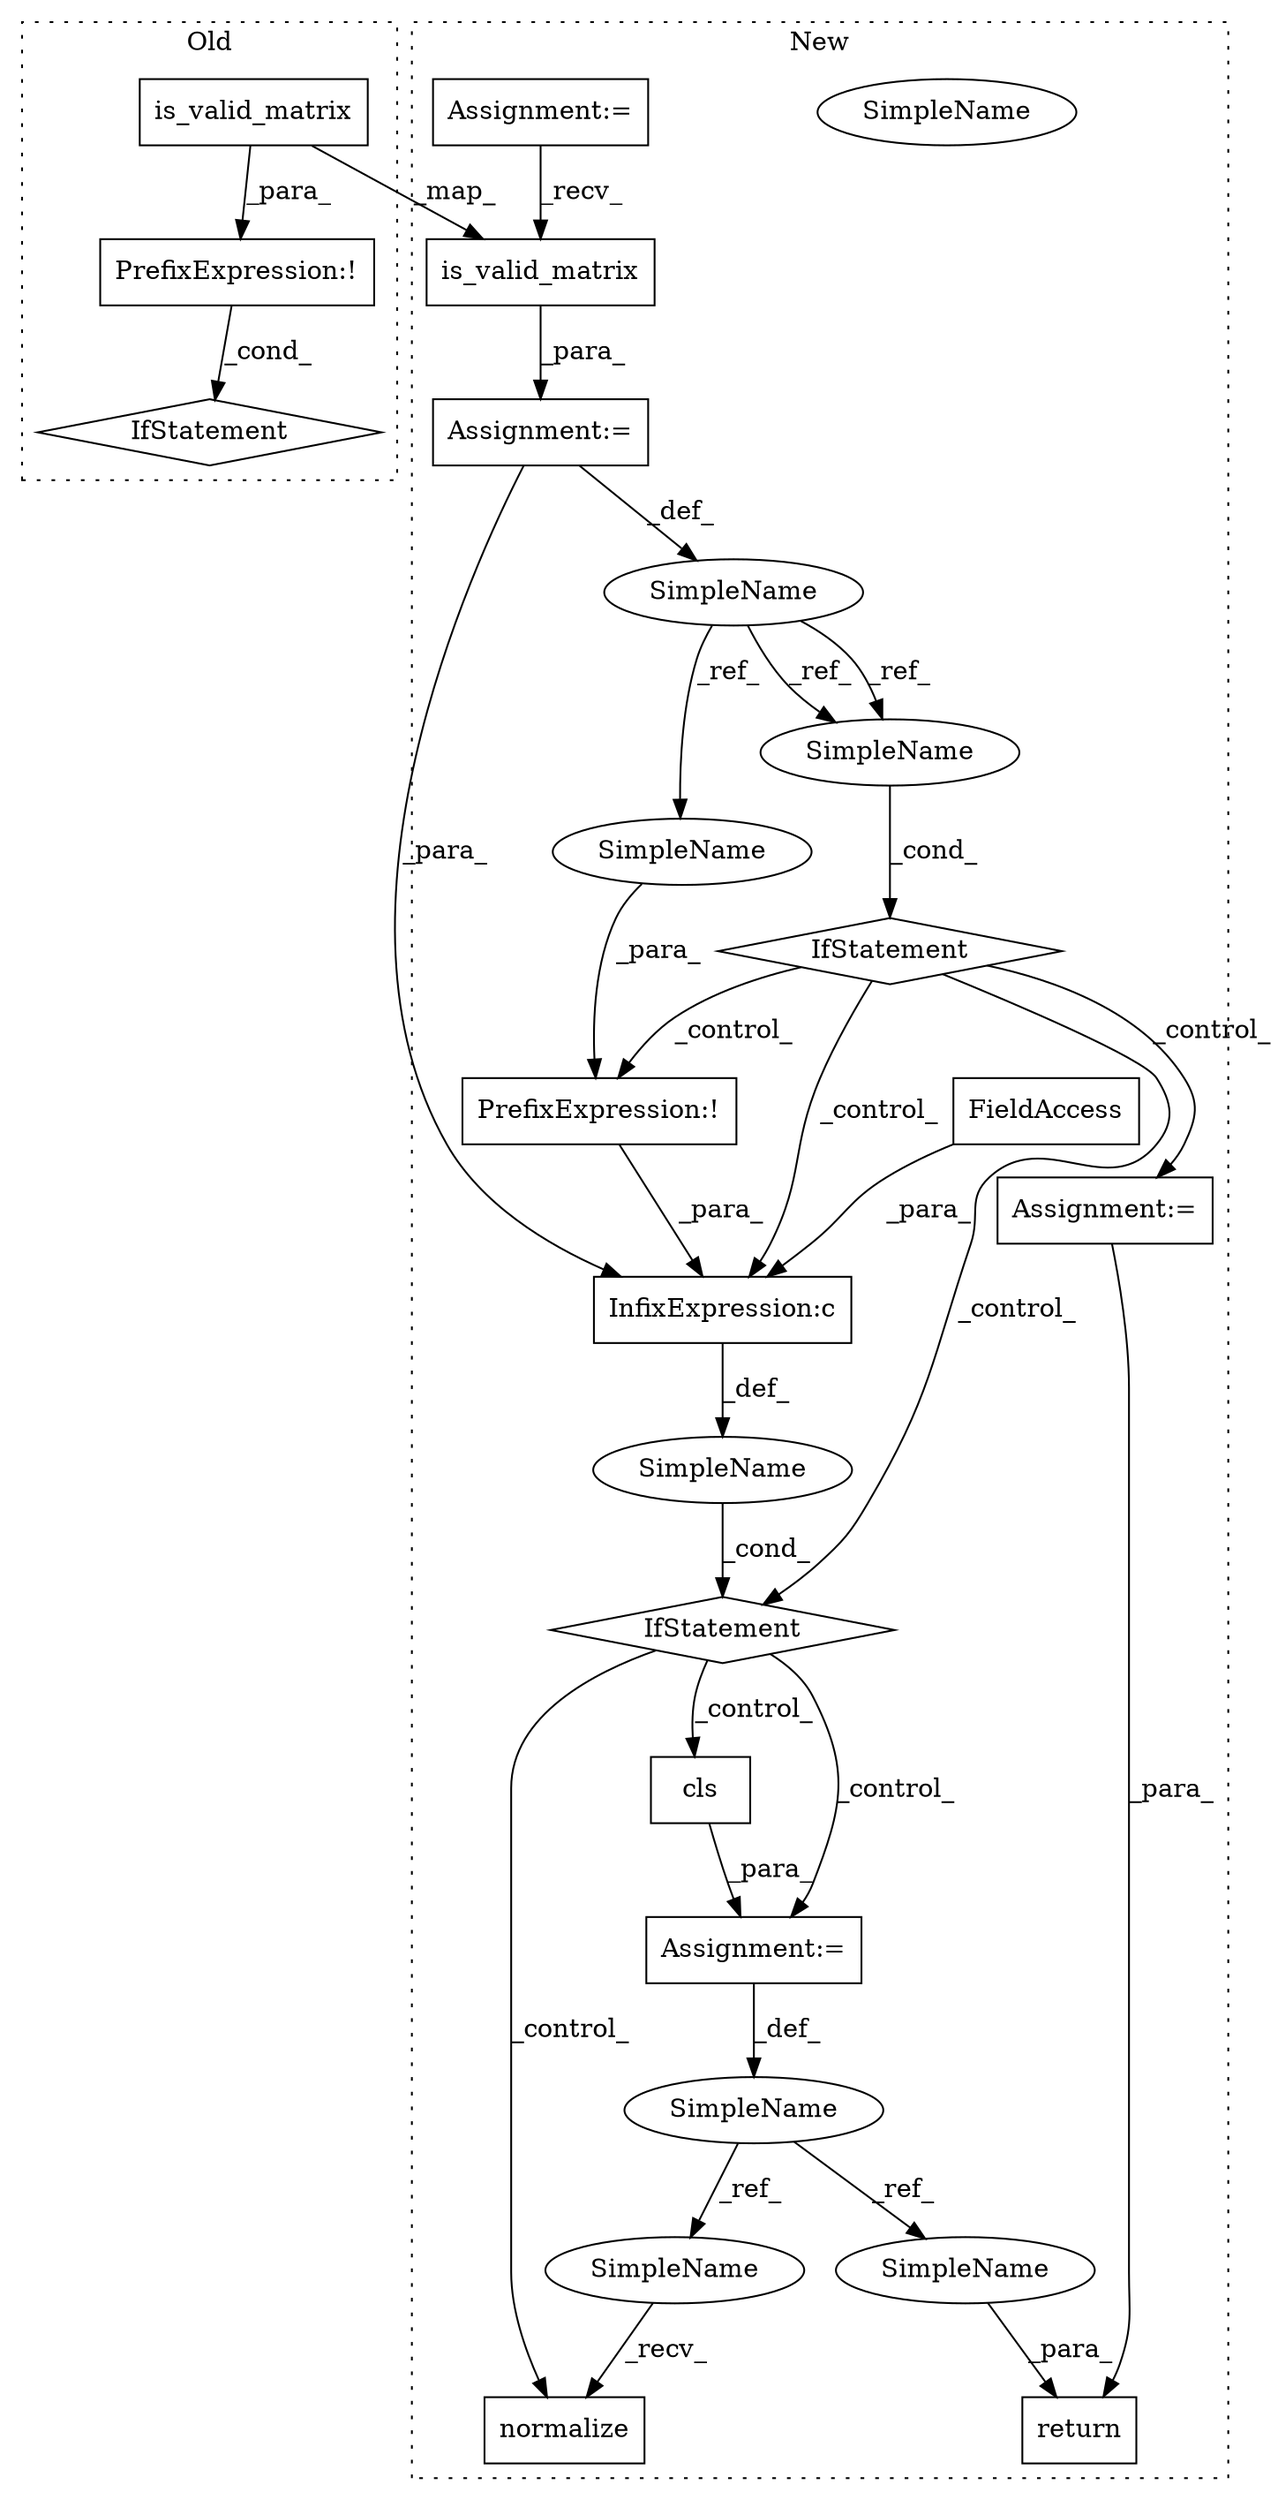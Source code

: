 digraph G {
subgraph cluster0 {
1 [label="IfStatement" a="25" s="419,448" l="4,2" shape="diamond"];
4 [label="PrefixExpression:!" a="38" s="423" l="1" shape="box"];
7 [label="is_valid_matrix" a="32" s="428,447" l="16,1" shape="box"];
label = "Old";
style="dotted";
}
subgraph cluster1 {
2 [label="normalize" a="32" s="849" l="11" shape="box"];
3 [label="IfStatement" a="25" s="669,699" l="4,2" shape="diamond"];
5 [label="PrefixExpression:!" a="38" s="673" l="1" shape="box"];
6 [label="InfixExpression:c" a="27" s="686" l="4" shape="box"];
8 [label="is_valid_matrix" a="32" s="474,493" l="16,1" shape="box"];
9 [label="FieldAccess" a="22" s="690" l="9" shape="box"];
10 [label="IfStatement" a="25" s="500,516" l="4,2" shape="diamond"];
11 [label="SimpleName" a="42" s="" l="" shape="ellipse"];
12 [label="SimpleName" a="42" s="457" l="12" shape="ellipse"];
13 [label="SimpleName" a="42" s="504" l="12" shape="ellipse"];
14 [label="SimpleName" a="42" s="709" l="6" shape="ellipse"];
15 [label="return" a="41" s="990" l="7" shape="box"];
16 [label="cls" a="32" s="716,833" l="4,1" shape="box"];
17 [label="Assignment:=" a="7" s="715" l="1" shape="box"];
18 [label="Assignment:=" a="7" s="469" l="1" shape="box"];
19 [label="Assignment:=" a="7" s="532" l="1" shape="box"];
20 [label="Assignment:=" a="7" s="426" l="3" shape="box"];
21 [label="SimpleName" a="42" s="674" l="12" shape="ellipse"];
22 [label="SimpleName" a="42" s="504" l="12" shape="ellipse"];
23 [label="SimpleName" a="42" s="842" l="6" shape="ellipse"];
24 [label="SimpleName" a="42" s="997" l="6" shape="ellipse"];
label = "New";
style="dotted";
}
3 -> 2 [label="_control_"];
3 -> 17 [label="_control_"];
3 -> 16 [label="_control_"];
4 -> 1 [label="_cond_"];
5 -> 6 [label="_para_"];
6 -> 11 [label="_def_"];
7 -> 4 [label="_para_"];
7 -> 8 [label="_map_"];
8 -> 18 [label="_para_"];
9 -> 6 [label="_para_"];
10 -> 3 [label="_control_"];
10 -> 19 [label="_control_"];
10 -> 5 [label="_control_"];
10 -> 6 [label="_control_"];
11 -> 3 [label="_cond_"];
12 -> 21 [label="_ref_"];
12 -> 22 [label="_ref_"];
12 -> 22 [label="_ref_"];
14 -> 23 [label="_ref_"];
14 -> 24 [label="_ref_"];
16 -> 17 [label="_para_"];
17 -> 14 [label="_def_"];
18 -> 6 [label="_para_"];
18 -> 12 [label="_def_"];
19 -> 15 [label="_para_"];
20 -> 8 [label="_recv_"];
21 -> 5 [label="_para_"];
22 -> 10 [label="_cond_"];
23 -> 2 [label="_recv_"];
24 -> 15 [label="_para_"];
}